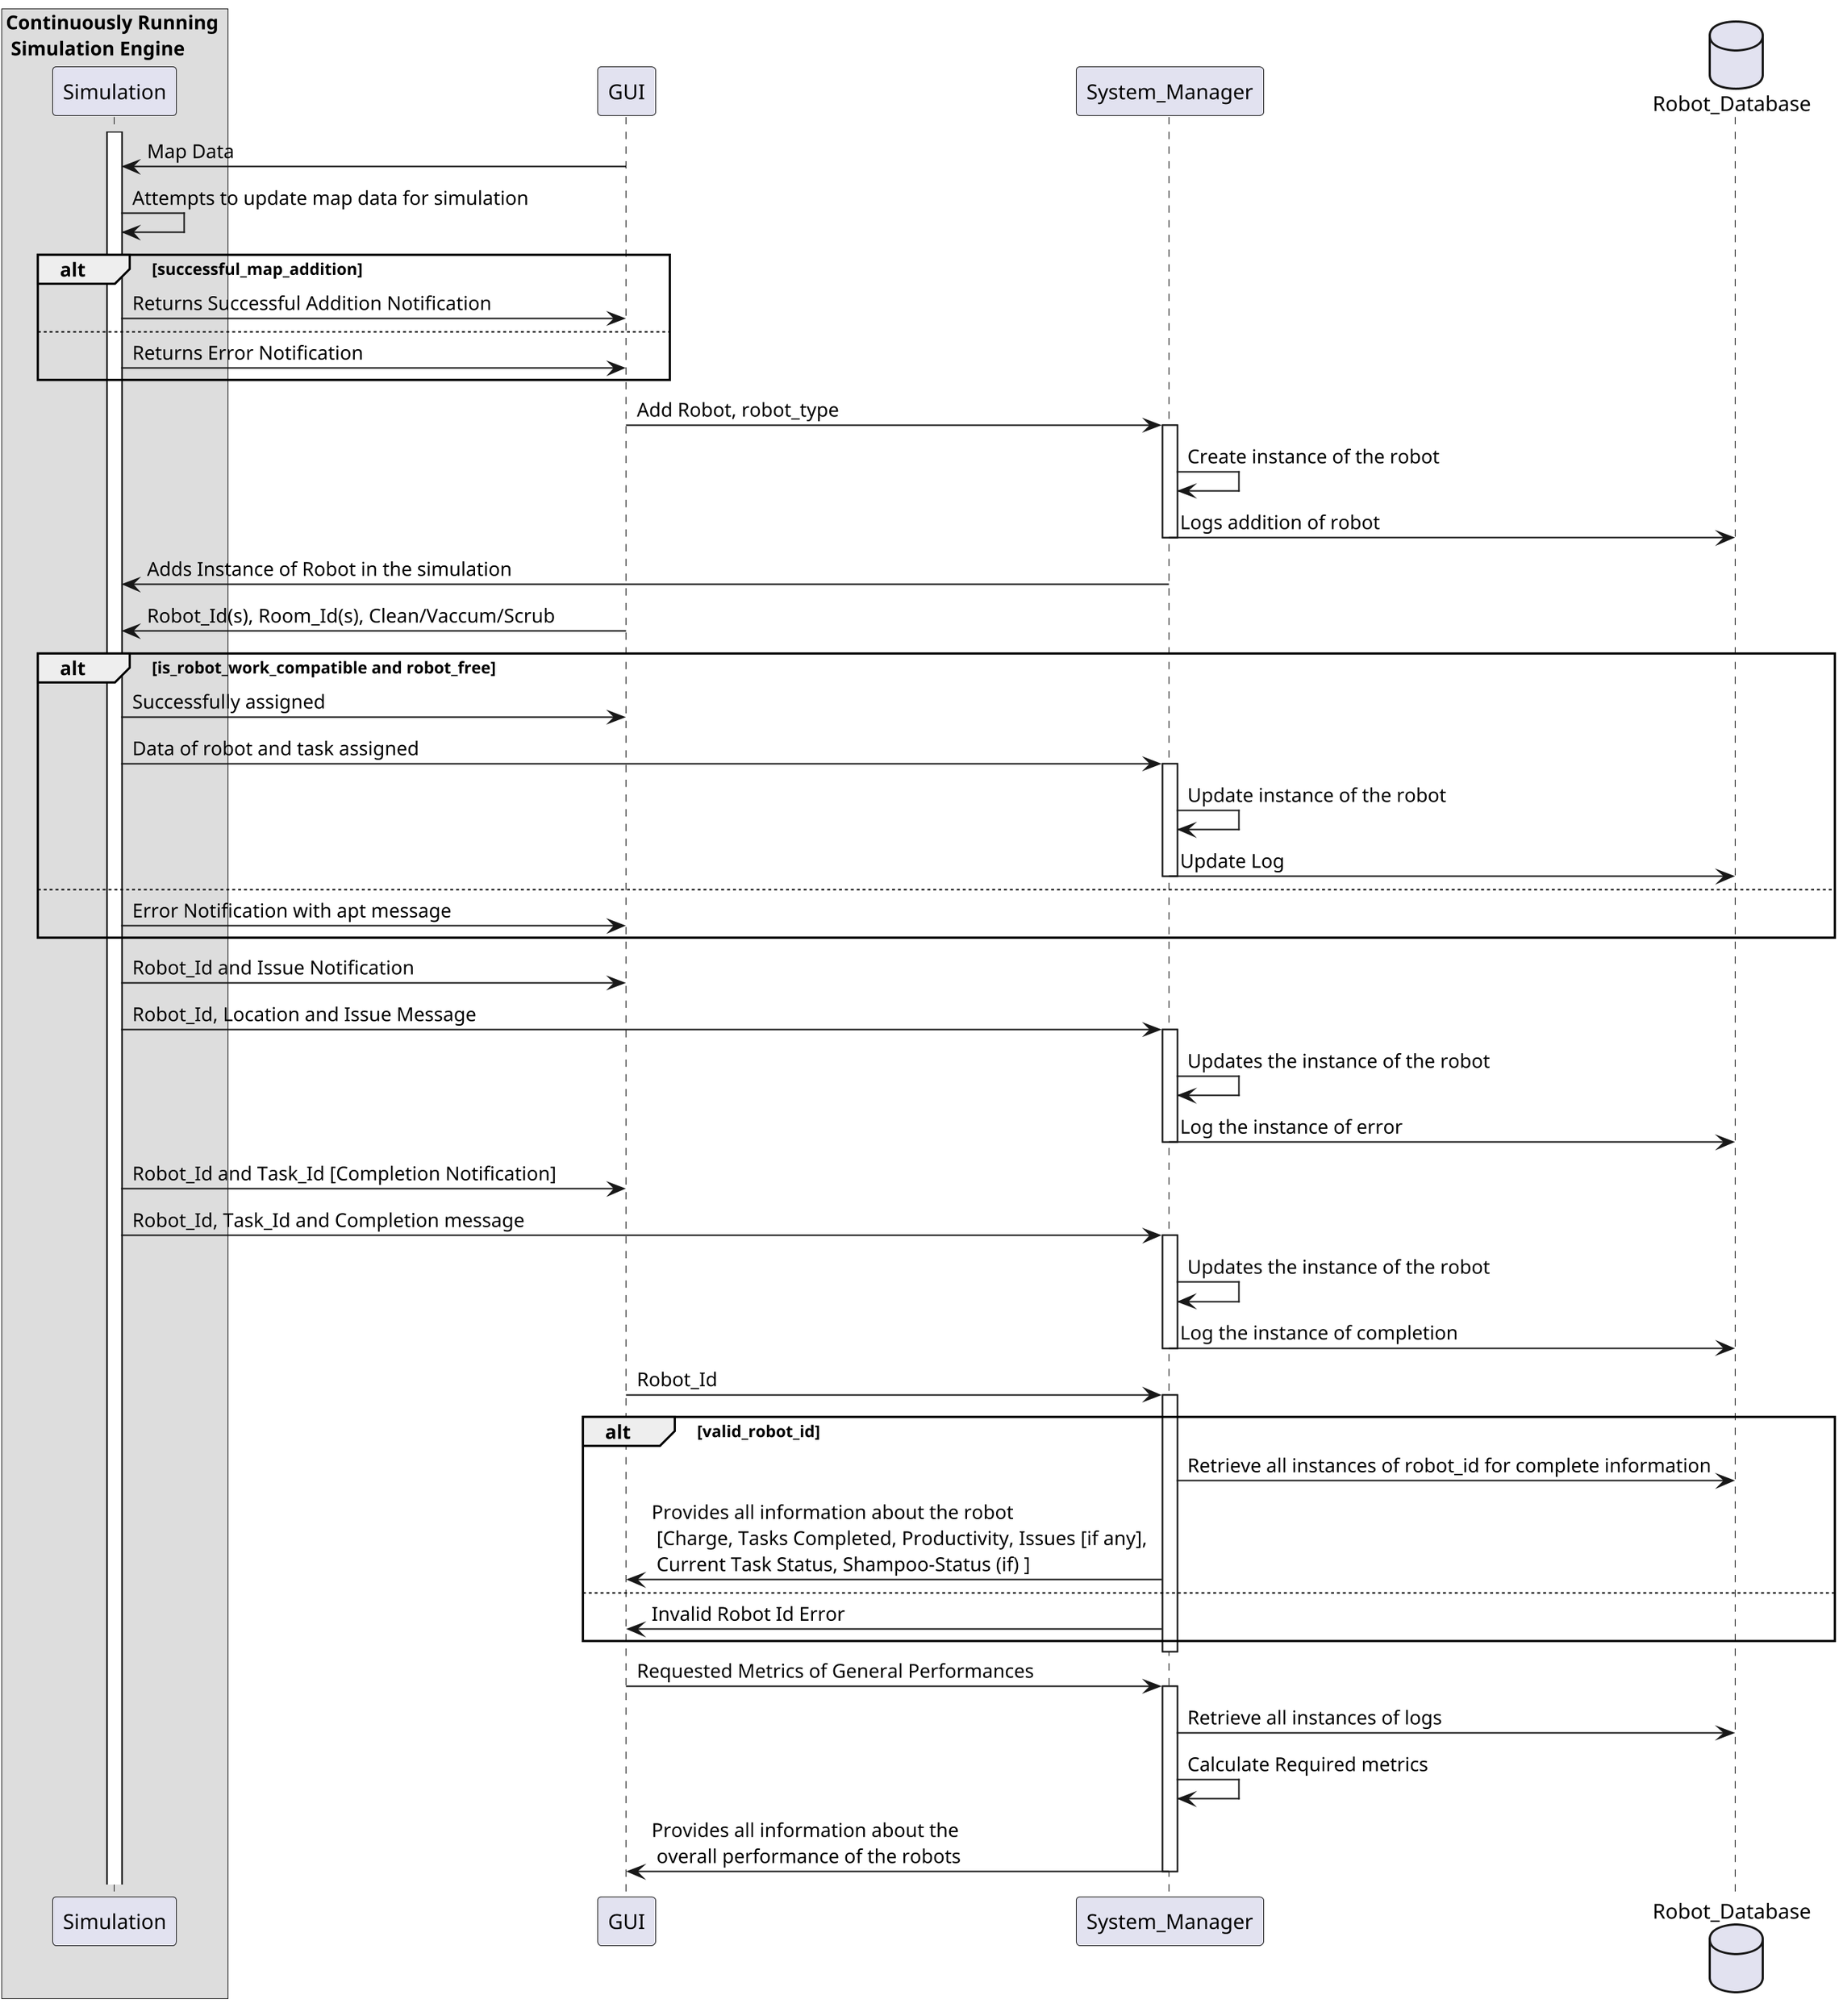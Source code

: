 '' the expected interaction among the entities involved with UI, System Manager, Simulation, and Database
@startuml ABasicSeqDiagram
skinparam dpi 200
skinparam DefaultFontName Inconsolata
skinparam actorBackgroundColor #C0E0FF
skinparam actorFontColor #003366
skinparam sequenceDividerBackgroundColor Black
skinparam sequenceDividerFontColor Black





'Actors

'Highlighting a continuous activation of Simulation
'as it is continuously running. 
box  "Continuously Running \n Simulation Engine" 
participant Simulation 
end box

'Other Participants
participant GUI 
participant System_Manager

'Database
database Robot_Database

'Simulation starts running since the beginning of the program
activate Simulation 


'Procedure to add Map into the Simulation
' == Addition of Map ==


GUI -> Simulation : Map Data
    Simulation -> Simulation : Attempts to update map data for simulation
    'Making sure the map file is a valid one
    alt successful_map_addition
        Simulation -> GUI : Returns Successful Addition Notification
    else
        Simulation -> GUI : Returns Error Notification
    end


'Procedure to add a robot instance 
' == Addition of Robot ==

    GUI -> System_Manager : Add Robot, robot_type

    'adding instance of robot in the database
    activate System_Manager
            System_Manager -> System_Manager : Create instance of the robot
            System_Manager -> Robot_Database : Logs addition of robot           
        deactivate System_Manager
    System_Manager -> Simulation : Adds Instance of Robot in the simulation



'Procedure to assign task to (a) robot(s)
' == Assign Task To Robot ==

GUI -> Simulation : Robot_Id(s), Room_Id(s), Clean/Vaccum/Scrub
    'check if the work and robot are compatible and if the robot is free
    alt is_robot_work_compatible and robot_free
        Simulation -> GUI : Successfully assigned
        Simulation -> System_Manager : Data of robot and task assigned
        activate System_Manager
            System_Manager -> System_Manager : Update instance of the robot
            System_Manager -> Robot_Database : Update Log            
        deactivate System_Manager
    else 
        Simulation -> GUI : Error Notification with apt message
    end 


'Procedure to create notification when a robot has issue
' == Issue Detection by Robot == 

'Simulation identifies (creates) issue on the robot and notifies
Simulation -> GUI : Robot_Id and Issue Notification

'System manager logs the issue in the database
Simulation -> System_Manager : Robot_Id, Location and Issue Message
activate System_Manager
    System_Manager -> System_Manager : Updates the instance of the robot
    System_Manager -> Robot_Database : Log the instance of error
deactivate System_Manager


'Procedure to create notification for task completion
' == Task Completion by Robot == 

Simulation -> GUI : Robot_Id and Task_Id [Completion Notification]

'System Manager logs the completion in the database
Simulation -> System_Manager : Robot_Id, Task_Id and Completion message

activate System_Manager
    System_Manager -> System_Manager : Updates the instance of the robot
    System_Manager -> Robot_Database : Log the instance of completion
deactivate System_Manager


'Procedure to retrieve robot status
' == Requested Robot Status == 

GUI ->  System_Manager : Robot_Id

activate System_Manager

    'check for valid robot_id
    alt valid_robot_id 
        System_Manager -> Robot_Database : Retrieve all instances of robot_id for complete information
        System_Manager -> GUI : Provides all information about the robot \n [Charge, Tasks Completed, Productivity, Issues [if any], \n Current Task Status, Shampoo-Status (if) ]

    else 
        System_Manager -> GUI: Invalid Robot Id Error
    end 
deactivate System_Manager

'Procedure to request overall metrics
' == Requested Overall Metrics == 
GUI -> System_Manager : Requested Metrics of General Performances 
'Calculation of data happens inside System Manager
activate System_Manager 
    System_Manager -> Robot_Database: Retrieve all instances of logs
    System_Manager -> System_Manager: Calculate Required metrics
    System_Manager -> GUI: Provides all information about the \n overall performance of the robots
deactivate System_Manager

'Legend
' legend bottom
'   <b>Legend:</b>
'   <color:#Magenta><back:#Magenta><b>Simulation</b></back></color> : Simulation Activation  
'   The simulation engine is continuously running from the start and
'   updates robot's location and its error issue per unit time. 
' end legend




@enduml
